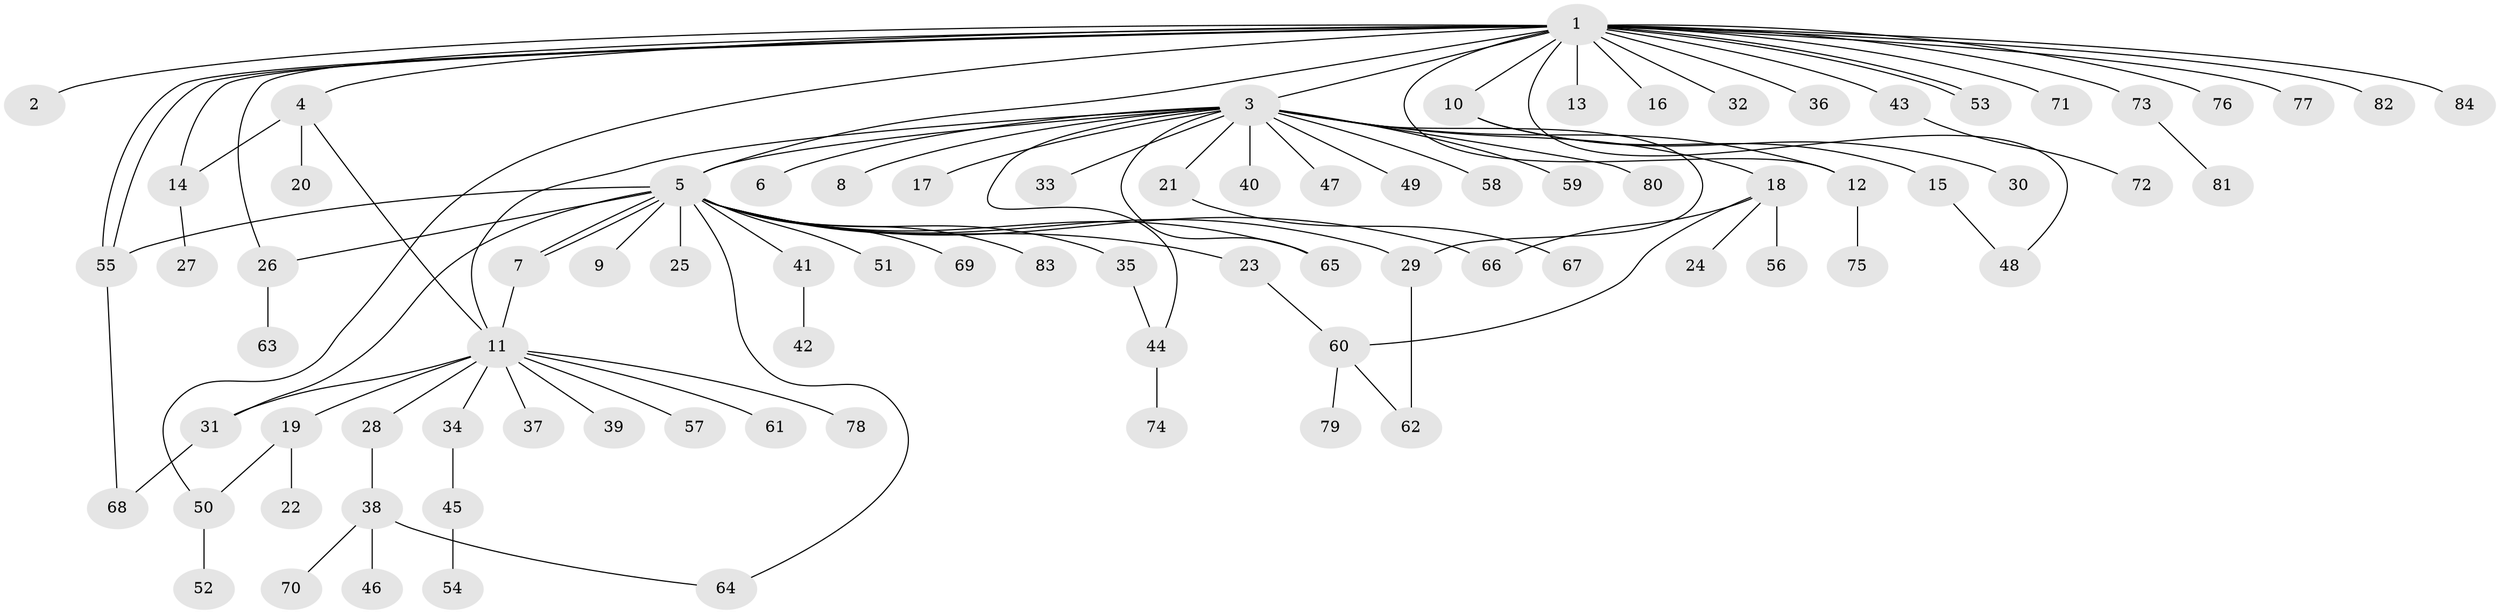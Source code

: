 // Generated by graph-tools (version 1.1) at 2025/48/03/09/25 04:48:11]
// undirected, 84 vertices, 104 edges
graph export_dot {
graph [start="1"]
  node [color=gray90,style=filled];
  1;
  2;
  3;
  4;
  5;
  6;
  7;
  8;
  9;
  10;
  11;
  12;
  13;
  14;
  15;
  16;
  17;
  18;
  19;
  20;
  21;
  22;
  23;
  24;
  25;
  26;
  27;
  28;
  29;
  30;
  31;
  32;
  33;
  34;
  35;
  36;
  37;
  38;
  39;
  40;
  41;
  42;
  43;
  44;
  45;
  46;
  47;
  48;
  49;
  50;
  51;
  52;
  53;
  54;
  55;
  56;
  57;
  58;
  59;
  60;
  61;
  62;
  63;
  64;
  65;
  66;
  67;
  68;
  69;
  70;
  71;
  72;
  73;
  74;
  75;
  76;
  77;
  78;
  79;
  80;
  81;
  82;
  83;
  84;
  1 -- 2;
  1 -- 3;
  1 -- 4;
  1 -- 5;
  1 -- 10;
  1 -- 12;
  1 -- 13;
  1 -- 14;
  1 -- 16;
  1 -- 26;
  1 -- 32;
  1 -- 36;
  1 -- 43;
  1 -- 48;
  1 -- 50;
  1 -- 53;
  1 -- 53;
  1 -- 55;
  1 -- 55;
  1 -- 71;
  1 -- 73;
  1 -- 76;
  1 -- 77;
  1 -- 82;
  1 -- 84;
  3 -- 5;
  3 -- 6;
  3 -- 8;
  3 -- 11;
  3 -- 12;
  3 -- 17;
  3 -- 18;
  3 -- 21;
  3 -- 29;
  3 -- 33;
  3 -- 40;
  3 -- 44;
  3 -- 47;
  3 -- 49;
  3 -- 58;
  3 -- 59;
  3 -- 65;
  3 -- 80;
  4 -- 11;
  4 -- 14;
  4 -- 20;
  5 -- 7;
  5 -- 7;
  5 -- 9;
  5 -- 23;
  5 -- 25;
  5 -- 26;
  5 -- 29;
  5 -- 31;
  5 -- 35;
  5 -- 41;
  5 -- 51;
  5 -- 55;
  5 -- 64;
  5 -- 65;
  5 -- 66;
  5 -- 69;
  5 -- 83;
  7 -- 11;
  10 -- 15;
  10 -- 30;
  11 -- 19;
  11 -- 28;
  11 -- 31;
  11 -- 34;
  11 -- 37;
  11 -- 39;
  11 -- 57;
  11 -- 61;
  11 -- 78;
  12 -- 75;
  14 -- 27;
  15 -- 48;
  18 -- 24;
  18 -- 56;
  18 -- 60;
  18 -- 66;
  19 -- 22;
  19 -- 50;
  21 -- 67;
  23 -- 60;
  26 -- 63;
  28 -- 38;
  29 -- 62;
  31 -- 68;
  34 -- 45;
  35 -- 44;
  38 -- 46;
  38 -- 64;
  38 -- 70;
  41 -- 42;
  43 -- 72;
  44 -- 74;
  45 -- 54;
  50 -- 52;
  55 -- 68;
  60 -- 62;
  60 -- 79;
  73 -- 81;
}
